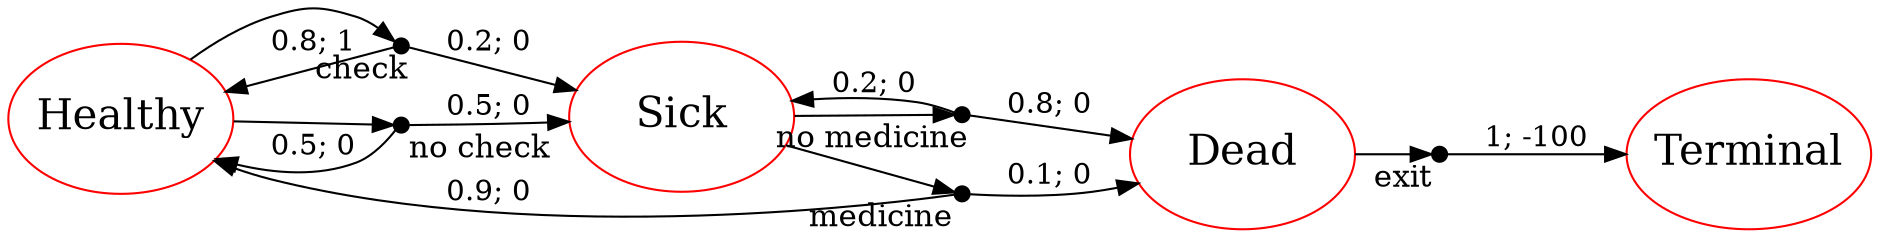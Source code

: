 digraph G {
	rankdir=LR;
	node [shape = ellipse, color = "red", height=1, width=1.5, fontsize="20pt"]; 
    Healthy;
    Sick;
    Dead;
    Terminal;
    node [shape = point, style = filled, color = black, label = "", height = 0.1, fontsize="15pt"];
    health_check[xlabel = "check"];
    no_health_check[xlabel = "no check"];
    take_med[xlabel = "medicine"];
    no_med[xlabel = "no medicine"];
    exit[xlabel = "exit"];
    
    Healthy -> health_check;
    health_check -> Healthy [label="0.8; 1"]
    health_check -> Sick [label="0.2; 0"]

    Healthy -> no_health_check;
    no_health_check -> Healthy [label="0.5; 0"]
    no_health_check -> Sick [label="0.5; 0"]

    Sick -> take_med;
    take_med -> Healthy [label="0.9; 0"]
    take_med -> Dead [label="0.1; 0"]

    Sick -> no_med;
    no_med -> Dead [label="0.8; 0"]
    no_med -> Sick [label="0.2; 0"]

    Dead -> exit;
    exit -> Terminal [label="1; -100"]
}

